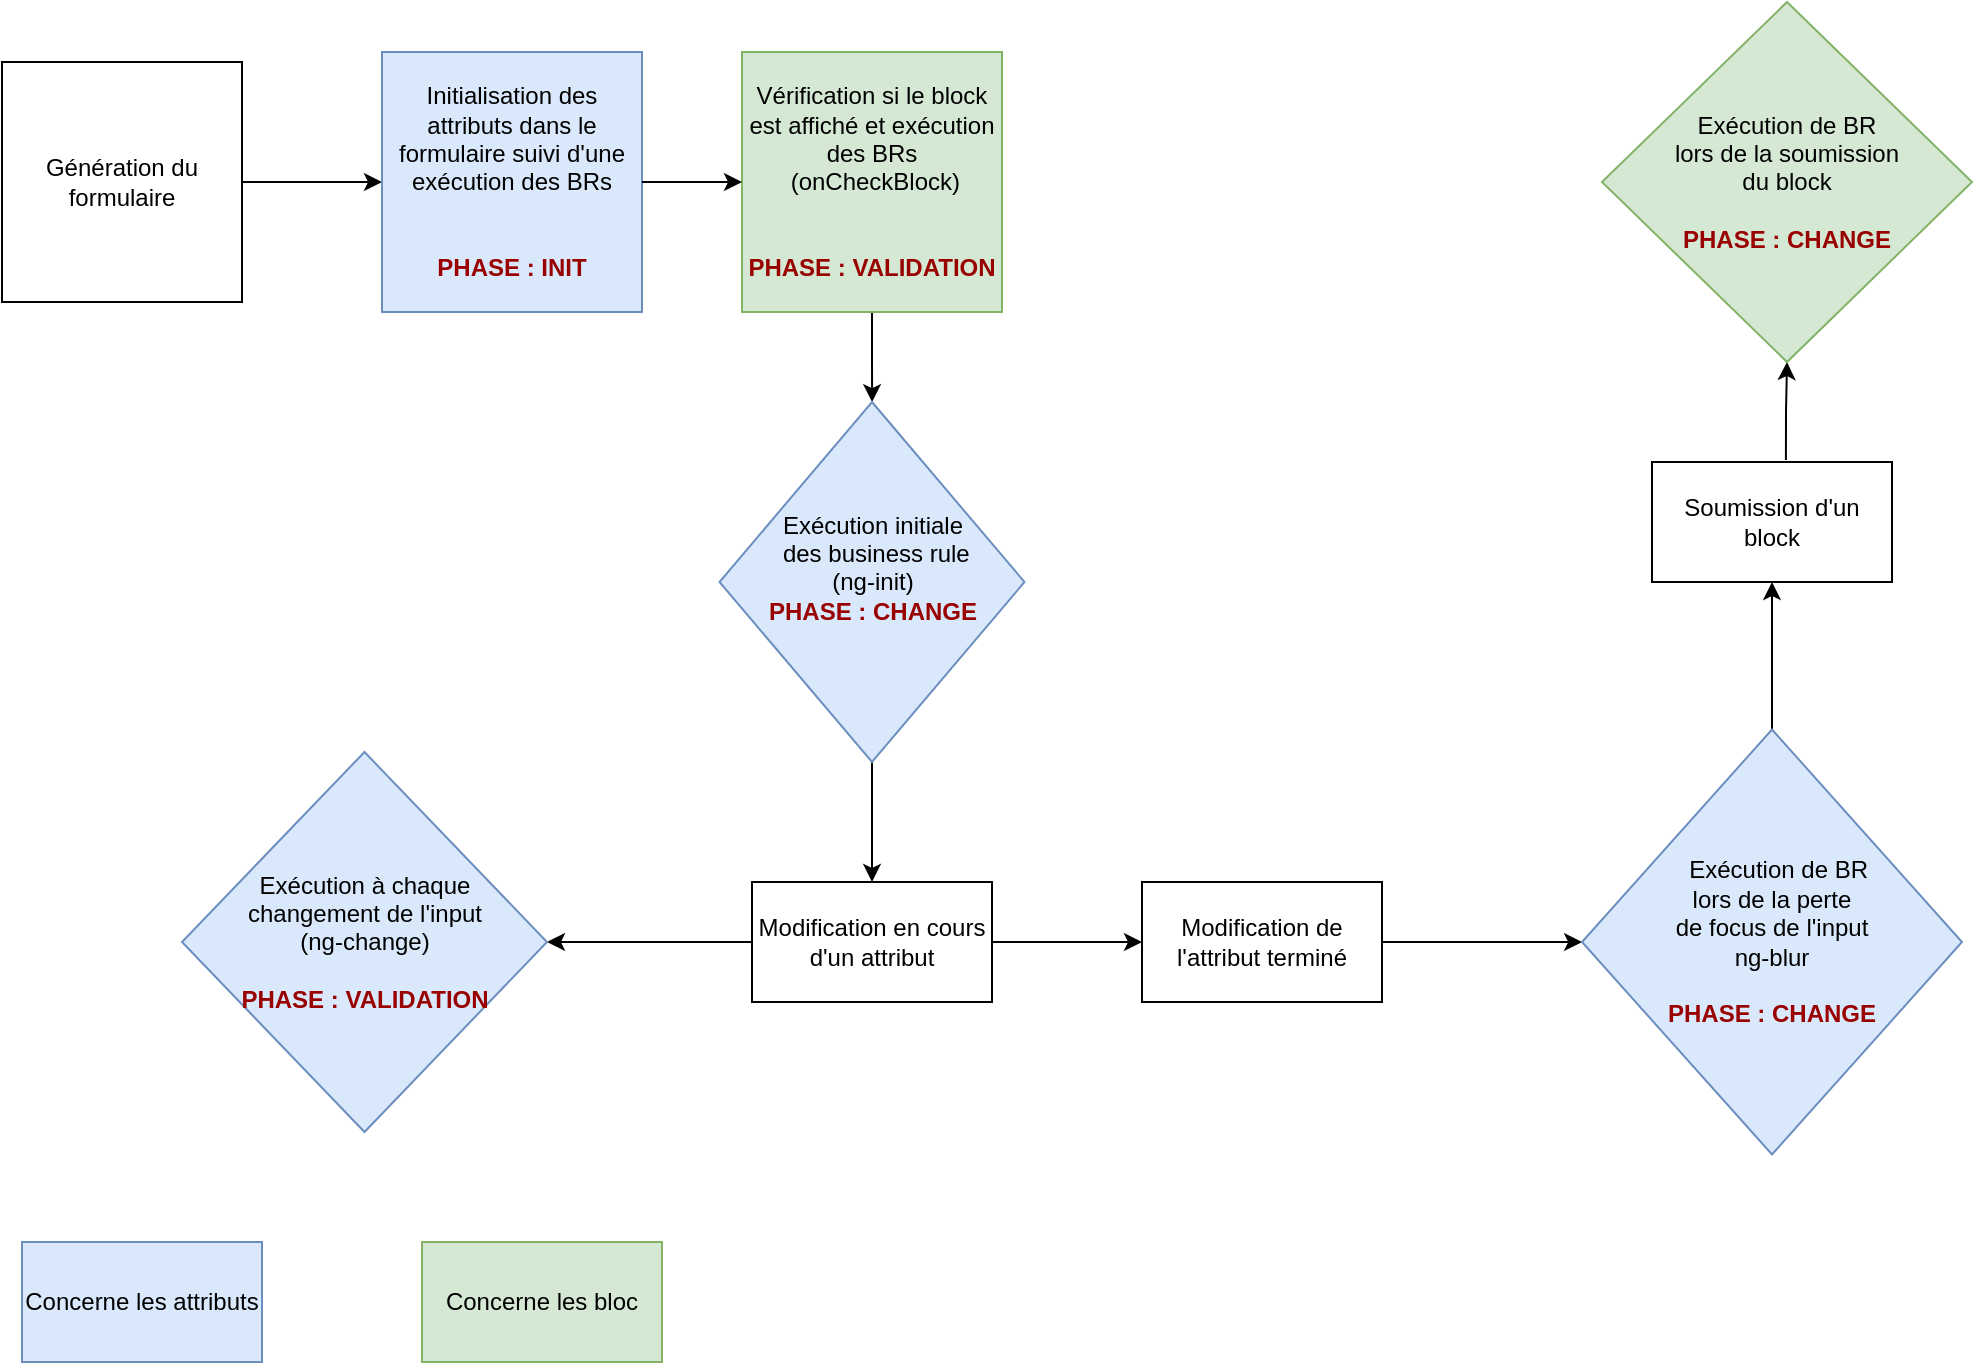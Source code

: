 <mxfile version="20.8.13" type="github">
  <diagram id="prtHgNgQTEPvFCAcTncT" name="Page-1">
    <mxGraphModel dx="1050" dy="549" grid="1" gridSize="10" guides="1" tooltips="1" connect="1" arrows="1" fold="1" page="1" pageScale="1" pageWidth="827" pageHeight="1169" math="0" shadow="0">
      <root>
        <mxCell id="0" />
        <mxCell id="1" parent="0" />
        <mxCell id="dDt2gNIv2R4sC2URoS2b-1" value="Génération du formulaire" style="whiteSpace=wrap;html=1;aspect=fixed;" parent="1" vertex="1">
          <mxGeometry x="30" y="50" width="120" height="120" as="geometry" />
        </mxCell>
        <mxCell id="dDt2gNIv2R4sC2URoS2b-2" value="" style="endArrow=classic;html=1;rounded=0;exitX=1;exitY=0.5;exitDx=0;exitDy=0;" parent="1" source="dDt2gNIv2R4sC2URoS2b-1" target="dDt2gNIv2R4sC2URoS2b-4" edge="1">
          <mxGeometry width="50" height="50" relative="1" as="geometry">
            <mxPoint x="390" y="300" as="sourcePoint" />
            <mxPoint x="240" y="110" as="targetPoint" />
          </mxGeometry>
        </mxCell>
        <mxCell id="dDt2gNIv2R4sC2URoS2b-4" value="Initialisation des attributs dans le formulaire suivi d&#39;une exécution des BRs&lt;br&gt;&lt;br&gt;&lt;br&gt;&lt;b&gt;&lt;font color=&quot;#990000&quot;&gt;PHASE : INIT&lt;/font&gt;&lt;/b&gt;" style="whiteSpace=wrap;html=1;aspect=fixed;fillColor=#dae8fc;strokeColor=#6c8ebf;" parent="1" vertex="1">
          <mxGeometry x="220" y="45" width="130" height="130" as="geometry" />
        </mxCell>
        <mxCell id="dDt2gNIv2R4sC2URoS2b-9" value="" style="edgeStyle=orthogonalEdgeStyle;rounded=0;orthogonalLoop=1;jettySize=auto;html=1;fontColor=#990000;" parent="1" source="dDt2gNIv2R4sC2URoS2b-5" target="dDt2gNIv2R4sC2URoS2b-8" edge="1">
          <mxGeometry relative="1" as="geometry" />
        </mxCell>
        <mxCell id="dDt2gNIv2R4sC2URoS2b-5" value="Vérification si le block est affiché et exécution des BRs&lt;br&gt;&amp;nbsp;(onCheckBlock)&lt;br&gt;&lt;br&gt;&lt;br&gt;&lt;font color=&quot;#990000&quot;&gt;&lt;b&gt;PHASE : VALIDATION&lt;/b&gt;&lt;/font&gt;" style="whiteSpace=wrap;html=1;fillColor=#d5e8d4;strokeColor=#82b366;" parent="1" vertex="1">
          <mxGeometry x="400" y="45" width="130" height="130" as="geometry" />
        </mxCell>
        <mxCell id="dDt2gNIv2R4sC2URoS2b-6" value="" style="endArrow=classic;html=1;rounded=0;fontColor=#990000;" parent="1" edge="1">
          <mxGeometry width="50" height="50" relative="1" as="geometry">
            <mxPoint x="350" y="110" as="sourcePoint" />
            <mxPoint x="400" y="110" as="targetPoint" />
          </mxGeometry>
        </mxCell>
        <mxCell id="dDt2gNIv2R4sC2URoS2b-11" style="edgeStyle=orthogonalEdgeStyle;rounded=0;orthogonalLoop=1;jettySize=auto;html=1;exitX=0.5;exitY=1;exitDx=0;exitDy=0;entryX=0.5;entryY=0;entryDx=0;entryDy=0;fontColor=#000000;" parent="1" source="dDt2gNIv2R4sC2URoS2b-8" target="dDt2gNIv2R4sC2URoS2b-10" edge="1">
          <mxGeometry relative="1" as="geometry" />
        </mxCell>
        <mxCell id="dDt2gNIv2R4sC2URoS2b-8" value="Exécution initiale&lt;br&gt;&amp;nbsp;des business rule&lt;br&gt;(ng-init)&lt;br&gt;&lt;font color=&quot;#990000&quot;&gt;&lt;b&gt;PHASE :&amp;nbsp;CHANGE&lt;/b&gt;&lt;/font&gt;&lt;br&gt;&amp;nbsp;" style="rhombus;whiteSpace=wrap;html=1;fillColor=#dae8fc;strokeColor=#6c8ebf;" parent="1" vertex="1">
          <mxGeometry x="388.75" y="220" width="152.5" height="180" as="geometry" />
        </mxCell>
        <mxCell id="dDt2gNIv2R4sC2URoS2b-13" value="" style="edgeStyle=orthogonalEdgeStyle;rounded=0;orthogonalLoop=1;jettySize=auto;html=1;fontColor=#000000;" parent="1" source="dDt2gNIv2R4sC2URoS2b-10" target="dDt2gNIv2R4sC2URoS2b-12" edge="1">
          <mxGeometry relative="1" as="geometry" />
        </mxCell>
        <mxCell id="dDt2gNIv2R4sC2URoS2b-15" value="" style="edgeStyle=orthogonalEdgeStyle;rounded=0;orthogonalLoop=1;jettySize=auto;html=1;fontColor=#990000;exitX=1;exitY=0.5;exitDx=0;exitDy=0;" parent="1" source="dDt2gNIv2R4sC2URoS2b-10" target="dDt2gNIv2R4sC2URoS2b-14" edge="1">
          <mxGeometry relative="1" as="geometry" />
        </mxCell>
        <mxCell id="dDt2gNIv2R4sC2URoS2b-10" value="&lt;font color=&quot;#000000&quot;&gt;Modification en cours d&#39;un attribut&lt;/font&gt;" style="whiteSpace=wrap;html=1;fontColor=#990000;" parent="1" vertex="1">
          <mxGeometry x="405" y="460" width="120" height="60" as="geometry" />
        </mxCell>
        <mxCell id="dDt2gNIv2R4sC2URoS2b-12" value="&lt;font color=&quot;#000000&quot;&gt;Exécution à chaque &lt;/font&gt;&lt;br&gt;&lt;font color=&quot;#000000&quot;&gt;changement de l&#39;input&lt;/font&gt;&lt;br&gt;&lt;font color=&quot;#000000&quot;&gt;(ng-change)&lt;/font&gt;&lt;br&gt;&lt;br&gt;&lt;b&gt;&lt;font color=&quot;#990000&quot;&gt;PHASE : VALIDATION&lt;/font&gt;&lt;/b&gt;" style="rhombus;whiteSpace=wrap;html=1;fillColor=#dae8fc;strokeColor=#6c8ebf;" parent="1" vertex="1">
          <mxGeometry x="120" y="395" width="182.5" height="190" as="geometry" />
        </mxCell>
        <mxCell id="dDt2gNIv2R4sC2URoS2b-17" value="" style="edgeStyle=orthogonalEdgeStyle;rounded=0;orthogonalLoop=1;jettySize=auto;html=1;fontColor=#000000;exitX=1;exitY=0.5;exitDx=0;exitDy=0;" parent="1" source="dDt2gNIv2R4sC2URoS2b-14" target="dDt2gNIv2R4sC2URoS2b-16" edge="1">
          <mxGeometry relative="1" as="geometry" />
        </mxCell>
        <mxCell id="dDt2gNIv2R4sC2URoS2b-14" value="&lt;font color=&quot;#000000&quot;&gt;Modification de l&#39;attribut terminé&lt;/font&gt;" style="whiteSpace=wrap;html=1;fontColor=#990000;" parent="1" vertex="1">
          <mxGeometry x="600" y="460" width="120" height="60" as="geometry" />
        </mxCell>
        <mxCell id="dDt2gNIv2R4sC2URoS2b-19" value="" style="edgeStyle=orthogonalEdgeStyle;rounded=0;orthogonalLoop=1;jettySize=auto;html=1;fontColor=#990000;exitX=0.5;exitY=0;exitDx=0;exitDy=0;" parent="1" source="dDt2gNIv2R4sC2URoS2b-16" target="dDt2gNIv2R4sC2URoS2b-18" edge="1">
          <mxGeometry relative="1" as="geometry" />
        </mxCell>
        <mxCell id="dDt2gNIv2R4sC2URoS2b-16" value="&lt;font color=&quot;#000000&quot;&gt;&amp;nbsp; Exécution de BR &lt;br&gt;lors de la perte &lt;br&gt;de focus de l&#39;input&lt;/font&gt;&lt;br&gt;&lt;font color=&quot;#000000&quot;&gt;ng-blur&lt;br&gt;&lt;/font&gt;&lt;br&gt;&lt;b&gt;&lt;font color=&quot;#990000&quot;&gt;PHASE : CHANGE&lt;/font&gt;&lt;/b&gt;" style="rhombus;whiteSpace=wrap;html=1;fillColor=#dae8fc;strokeColor=#6c8ebf;" parent="1" vertex="1">
          <mxGeometry x="820" y="383.75" width="190" height="212.5" as="geometry" />
        </mxCell>
        <mxCell id="dDt2gNIv2R4sC2URoS2b-21" value="" style="edgeStyle=orthogonalEdgeStyle;rounded=0;orthogonalLoop=1;jettySize=auto;html=1;fontColor=#000000;exitX=0.558;exitY=-0.017;exitDx=0;exitDy=0;exitPerimeter=0;" parent="1" source="dDt2gNIv2R4sC2URoS2b-18" target="dDt2gNIv2R4sC2URoS2b-20" edge="1">
          <mxGeometry relative="1" as="geometry" />
        </mxCell>
        <mxCell id="dDt2gNIv2R4sC2URoS2b-18" value="&lt;font color=&quot;#000000&quot;&gt;Soumission d&#39;un block&lt;/font&gt;" style="whiteSpace=wrap;html=1;fontColor=#990000;" parent="1" vertex="1">
          <mxGeometry x="855" y="250" width="120" height="60" as="geometry" />
        </mxCell>
        <mxCell id="dDt2gNIv2R4sC2URoS2b-20" value="&lt;font color=&quot;#000000&quot;&gt;Exécution&amp;nbsp;de BR&lt;/font&gt;&lt;br&gt;&lt;font color=&quot;#000000&quot;&gt;lors de la soumission&lt;/font&gt;&lt;br&gt;&lt;font color=&quot;#000000&quot;&gt;du block&lt;/font&gt;&lt;br&gt;&lt;br&gt;&lt;b&gt;&lt;font color=&quot;#990000&quot;&gt;PHASE : CHANGE&lt;/font&gt;&lt;/b&gt;" style="rhombus;whiteSpace=wrap;html=1;fillColor=#d5e8d4;strokeColor=#82b366;" parent="1" vertex="1">
          <mxGeometry x="830" y="20" width="185" height="180" as="geometry" />
        </mxCell>
        <mxCell id="PmMd96OI70ctSEaduN0Q-1" value="Concerne les attributs" style="whiteSpace=wrap;html=1;fillColor=#dae8fc;strokeColor=#6c8ebf;" vertex="1" parent="1">
          <mxGeometry x="40" y="640" width="120" height="60" as="geometry" />
        </mxCell>
        <mxCell id="PmMd96OI70ctSEaduN0Q-3" value="Concerne les bloc" style="whiteSpace=wrap;html=1;fillColor=#d5e8d4;strokeColor=#82b366;" vertex="1" parent="1">
          <mxGeometry x="240" y="640" width="120" height="60" as="geometry" />
        </mxCell>
      </root>
    </mxGraphModel>
  </diagram>
</mxfile>
